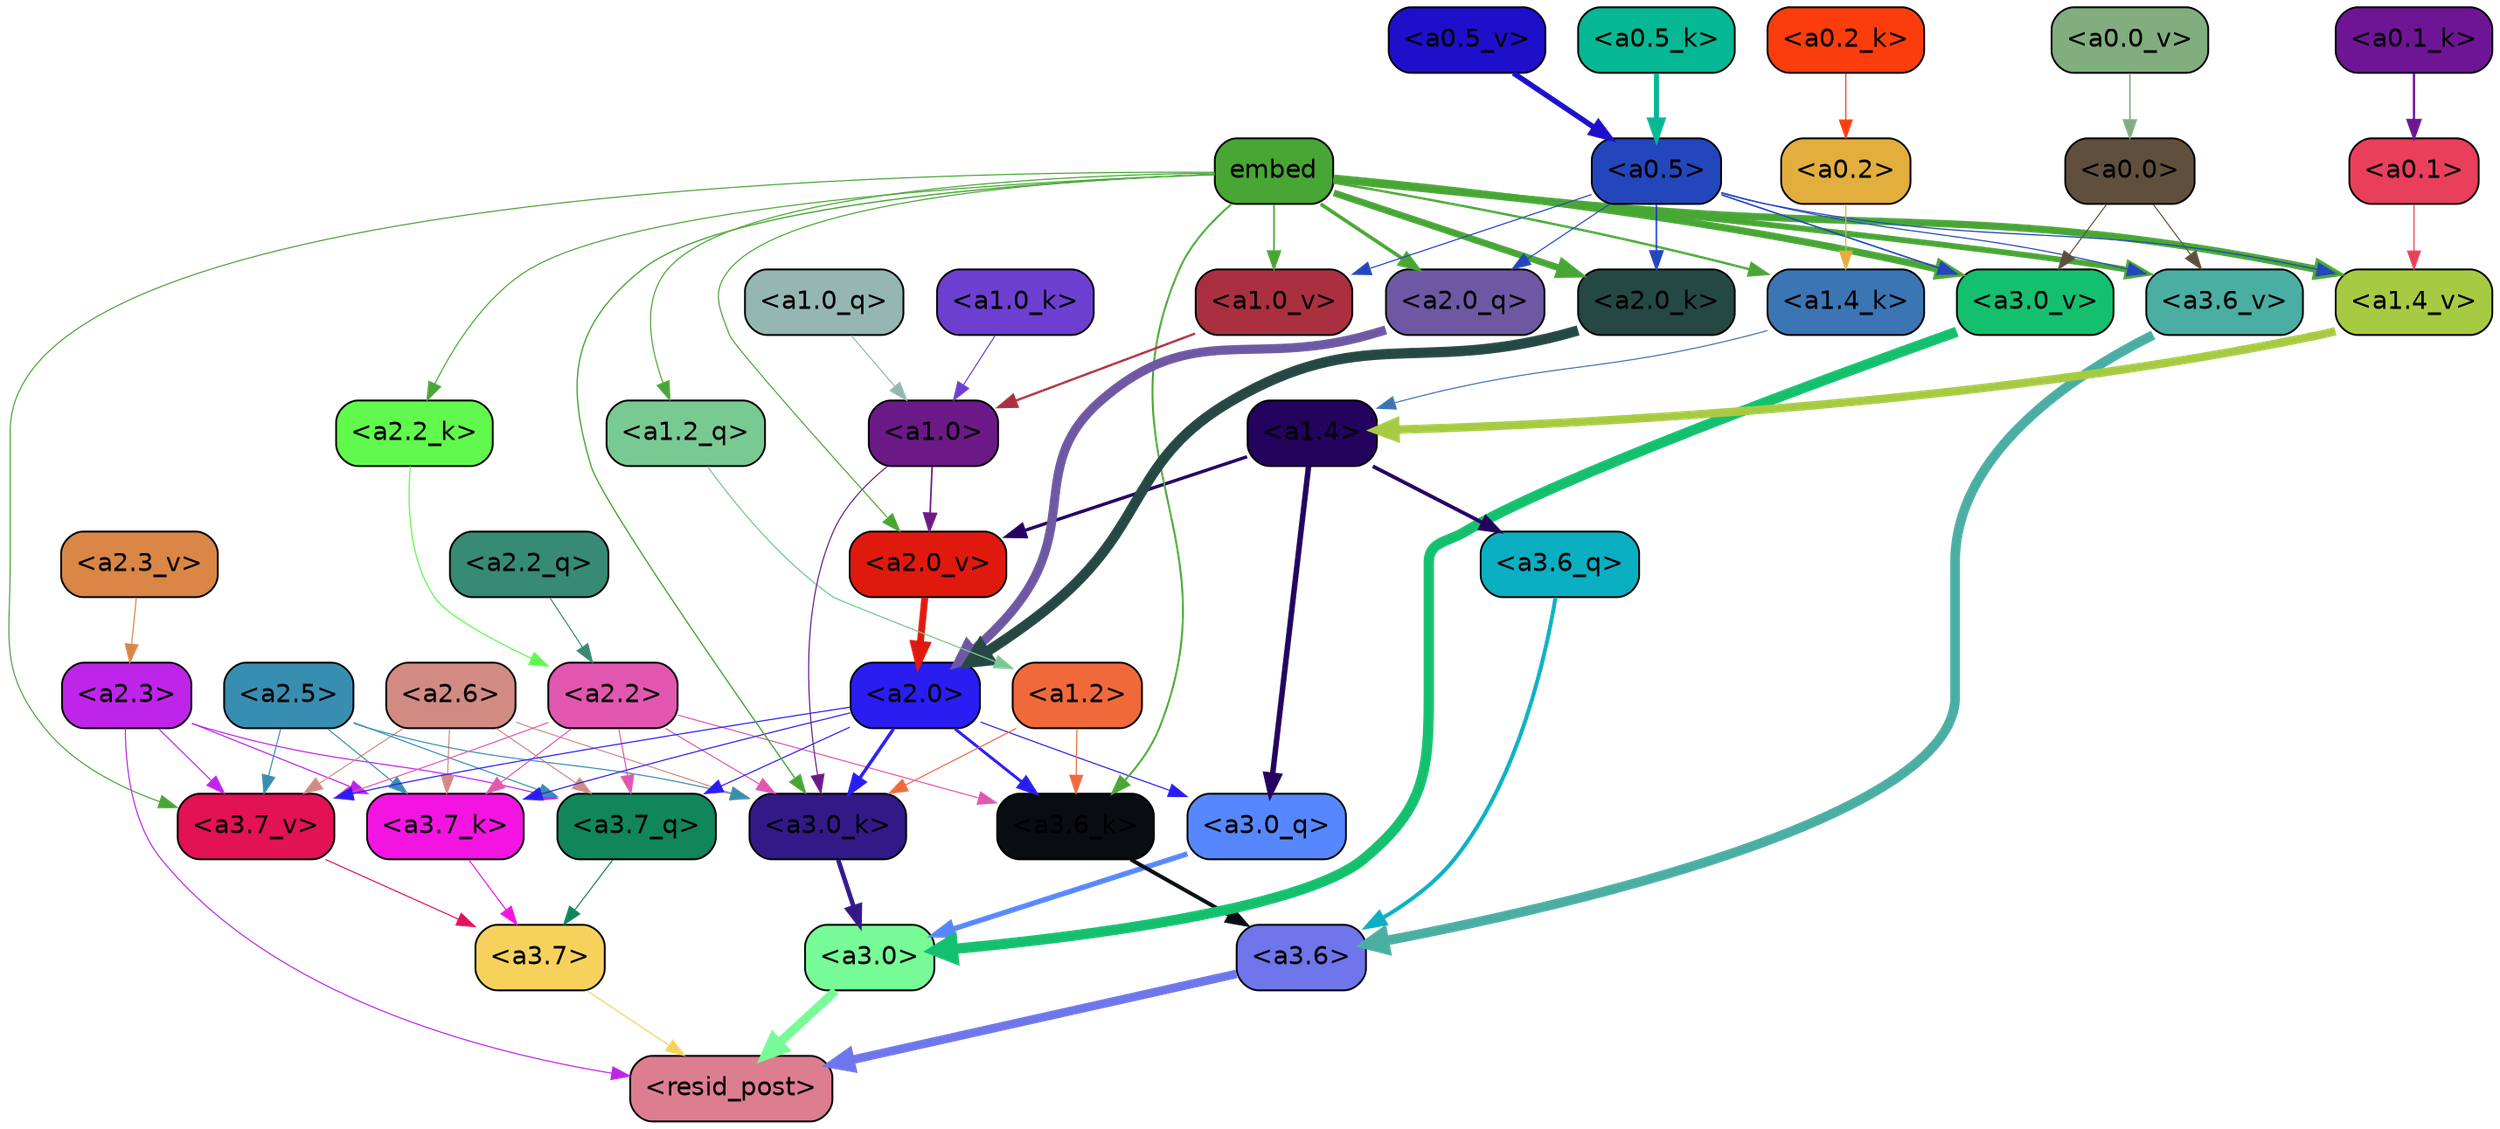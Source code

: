 strict digraph "" {
	graph [bgcolor=transparent,
		layout=dot,
		overlap=false,
		splines=true
	];
	"<a3.7>"	[color=black,
		fillcolor="#f6d25d",
		fontname=Helvetica,
		shape=box,
		style="filled, rounded"];
	"<resid_post>"	[color=black,
		fillcolor="#dd7d90",
		fontname=Helvetica,
		shape=box,
		style="filled, rounded"];
	"<a3.7>" -> "<resid_post>"	[color="#f6d25d",
		penwidth=0.6];
	"<a3.6>"	[color=black,
		fillcolor="#6f75ea",
		fontname=Helvetica,
		shape=box,
		style="filled, rounded"];
	"<a3.6>" -> "<resid_post>"	[color="#6f75ea",
		penwidth=4.751592040061951];
	"<a3.0>"	[color=black,
		fillcolor="#77fb97",
		fontname=Helvetica,
		shape=box,
		style="filled, rounded"];
	"<a3.0>" -> "<resid_post>"	[color="#77fb97",
		penwidth=4.904066681861877];
	"<a2.3>"	[color=black,
		fillcolor="#bf24e9",
		fontname=Helvetica,
		shape=box,
		style="filled, rounded"];
	"<a2.3>" -> "<resid_post>"	[color="#bf24e9",
		penwidth=0.6];
	"<a3.7_q>"	[color=black,
		fillcolor="#11855c",
		fontname=Helvetica,
		shape=box,
		style="filled, rounded"];
	"<a2.3>" -> "<a3.7_q>"	[color="#bf24e9",
		penwidth=0.6];
	"<a3.7_k>"	[color=black,
		fillcolor="#f314e2",
		fontname=Helvetica,
		shape=box,
		style="filled, rounded"];
	"<a2.3>" -> "<a3.7_k>"	[color="#bf24e9",
		penwidth=0.6];
	"<a3.7_v>"	[color=black,
		fillcolor="#e31156",
		fontname=Helvetica,
		shape=box,
		style="filled, rounded"];
	"<a2.3>" -> "<a3.7_v>"	[color="#bf24e9",
		penwidth=0.6];
	"<a3.7_q>" -> "<a3.7>"	[color="#11855c",
		penwidth=0.6];
	"<a3.6_q>"	[color=black,
		fillcolor="#0aafc1",
		fontname=Helvetica,
		shape=box,
		style="filled, rounded"];
	"<a3.6_q>" -> "<a3.6>"	[color="#0aafc1",
		penwidth=2.160832464694977];
	"<a3.0_q>"	[color=black,
		fillcolor="#5787ff",
		fontname=Helvetica,
		shape=box,
		style="filled, rounded"];
	"<a3.0_q>" -> "<a3.0>"	[color="#5787ff",
		penwidth=2.870753765106201];
	"<a3.7_k>" -> "<a3.7>"	[color="#f314e2",
		penwidth=0.6];
	"<a3.6_k>"	[color=black,
		fillcolor="#080d11",
		fontname=Helvetica,
		shape=box,
		style="filled, rounded"];
	"<a3.6_k>" -> "<a3.6>"	[color="#080d11",
		penwidth=2.13908451795578];
	"<a3.0_k>"	[color=black,
		fillcolor="#331988",
		fontname=Helvetica,
		shape=box,
		style="filled, rounded"];
	"<a3.0_k>" -> "<a3.0>"	[color="#331988",
		penwidth=2.520303964614868];
	"<a3.7_v>" -> "<a3.7>"	[color="#e31156",
		penwidth=0.6];
	"<a3.6_v>"	[color=black,
		fillcolor="#4aaea3",
		fontname=Helvetica,
		shape=box,
		style="filled, rounded"];
	"<a3.6_v>" -> "<a3.6>"	[color="#4aaea3",
		penwidth=5.297133803367615];
	"<a3.0_v>"	[color=black,
		fillcolor="#14c06e",
		fontname=Helvetica,
		shape=box,
		style="filled, rounded"];
	"<a3.0_v>" -> "<a3.0>"	[color="#14c06e",
		penwidth=5.680712580680847];
	"<a2.6>"	[color=black,
		fillcolor="#d18b83",
		fontname=Helvetica,
		shape=box,
		style="filled, rounded"];
	"<a2.6>" -> "<a3.7_q>"	[color="#d18b83",
		penwidth=0.6];
	"<a2.6>" -> "<a3.7_k>"	[color="#d18b83",
		penwidth=0.6];
	"<a2.6>" -> "<a3.0_k>"	[color="#d18b83",
		penwidth=0.6];
	"<a2.6>" -> "<a3.7_v>"	[color="#d18b83",
		penwidth=0.6];
	"<a2.5>"	[color=black,
		fillcolor="#388eb1",
		fontname=Helvetica,
		shape=box,
		style="filled, rounded"];
	"<a2.5>" -> "<a3.7_q>"	[color="#388eb1",
		penwidth=0.6];
	"<a2.5>" -> "<a3.7_k>"	[color="#388eb1",
		penwidth=0.6];
	"<a2.5>" -> "<a3.0_k>"	[color="#388eb1",
		penwidth=0.6];
	"<a2.5>" -> "<a3.7_v>"	[color="#388eb1",
		penwidth=0.6];
	"<a2.2>"	[color=black,
		fillcolor="#e157af",
		fontname=Helvetica,
		shape=box,
		style="filled, rounded"];
	"<a2.2>" -> "<a3.7_q>"	[color="#e157af",
		penwidth=0.6];
	"<a2.2>" -> "<a3.7_k>"	[color="#e157af",
		penwidth=0.6];
	"<a2.2>" -> "<a3.6_k>"	[color="#e157af",
		penwidth=0.6];
	"<a2.2>" -> "<a3.0_k>"	[color="#e157af",
		penwidth=0.6];
	"<a2.2>" -> "<a3.7_v>"	[color="#e157af",
		penwidth=0.6];
	"<a2.0>"	[color=black,
		fillcolor="#2a1df2",
		fontname=Helvetica,
		shape=box,
		style="filled, rounded"];
	"<a2.0>" -> "<a3.7_q>"	[color="#2a1df2",
		penwidth=0.6];
	"<a2.0>" -> "<a3.0_q>"	[color="#2a1df2",
		penwidth=0.6];
	"<a2.0>" -> "<a3.7_k>"	[color="#2a1df2",
		penwidth=0.6];
	"<a2.0>" -> "<a3.6_k>"	[color="#2a1df2",
		penwidth=1.5897698998451233];
	"<a2.0>" -> "<a3.0_k>"	[color="#2a1df2",
		penwidth=1.8405593037605286];
	"<a2.0>" -> "<a3.7_v>"	[color="#2a1df2",
		penwidth=0.6];
	"<a1.4>"	[color=black,
		fillcolor="#23035e",
		fontname=Helvetica,
		shape=box,
		style="filled, rounded"];
	"<a1.4>" -> "<a3.6_q>"	[color="#23035e",
		penwidth=2.0260728895664215];
	"<a1.4>" -> "<a3.0_q>"	[color="#23035e",
		penwidth=3.0185627341270447];
	"<a2.0_v>"	[color=black,
		fillcolor="#e0190f",
		fontname=Helvetica,
		shape=box,
		style="filled, rounded"];
	"<a1.4>" -> "<a2.0_v>"	[color="#23035e",
		penwidth=1.7970525026321411];
	"<a1.2>"	[color=black,
		fillcolor="#f0693a",
		fontname=Helvetica,
		shape=box,
		style="filled, rounded"];
	"<a1.2>" -> "<a3.6_k>"	[color="#f0693a",
		penwidth=0.6];
	"<a1.2>" -> "<a3.0_k>"	[color="#f0693a",
		penwidth=0.6];
	embed	[color=black,
		fillcolor="#48a635",
		fontname=Helvetica,
		shape=box,
		style="filled, rounded"];
	embed -> "<a3.6_k>"	[color="#48a635",
		penwidth=1.046662151813507];
	embed -> "<a3.0_k>"	[color="#48a635",
		penwidth=0.6995279788970947];
	embed -> "<a3.7_v>"	[color="#48a635",
		penwidth=0.6];
	embed -> "<a3.6_v>"	[color="#48a635",
		penwidth=3.1840110421180725];
	embed -> "<a3.0_v>"	[color="#48a635",
		penwidth=3.9005755856633186];
	"<a2.0_q>"	[color=black,
		fillcolor="#6e58a3",
		fontname=Helvetica,
		shape=box,
		style="filled, rounded"];
	embed -> "<a2.0_q>"	[color="#48a635",
		penwidth=1.9669389724731445];
	"<a2.2_k>"	[color=black,
		fillcolor="#61f94d",
		fontname=Helvetica,
		shape=box,
		style="filled, rounded"];
	embed -> "<a2.2_k>"	[color="#48a635",
		penwidth=0.6];
	"<a2.0_k>"	[color=black,
		fillcolor="#264844",
		fontname=Helvetica,
		shape=box,
		style="filled, rounded"];
	embed -> "<a2.0_k>"	[color="#48a635",
		penwidth=3.6898754835128784];
	embed -> "<a2.0_v>"	[color="#48a635",
		penwidth=0.6];
	"<a1.2_q>"	[color=black,
		fillcolor="#79c992",
		fontname=Helvetica,
		shape=box,
		style="filled, rounded"];
	embed -> "<a1.2_q>"	[color="#48a635",
		penwidth=0.6];
	"<a1.4_k>"	[color=black,
		fillcolor="#3b75b4",
		fontname=Helvetica,
		shape=box,
		style="filled, rounded"];
	embed -> "<a1.4_k>"	[color="#48a635",
		penwidth=1.2758672684431076];
	"<a1.4_v>"	[color=black,
		fillcolor="#a6cb42",
		fontname=Helvetica,
		shape=box,
		style="filled, rounded"];
	embed -> "<a1.4_v>"	[color="#48a635",
		penwidth=3.992354243993759];
	"<a1.0_v>"	[color=black,
		fillcolor="#aa3040",
		fontname=Helvetica,
		shape=box,
		style="filled, rounded"];
	embed -> "<a1.0_v>"	[color="#48a635",
		penwidth=0.8768336176872253];
	"<a1.0>"	[color=black,
		fillcolor="#6b1986",
		fontname=Helvetica,
		shape=box,
		style="filled, rounded"];
	"<a1.0>" -> "<a3.0_k>"	[color="#6b1986",
		penwidth=0.6];
	"<a1.0>" -> "<a2.0_v>"	[color="#6b1986",
		penwidth=0.8836666345596313];
	"<a0.5>"	[color=black,
		fillcolor="#2446bc",
		fontname=Helvetica,
		shape=box,
		style="filled, rounded"];
	"<a0.5>" -> "<a3.6_v>"	[color="#2446bc",
		penwidth=0.6];
	"<a0.5>" -> "<a3.0_v>"	[color="#2446bc",
		penwidth=0.8493617177009583];
	"<a0.5>" -> "<a2.0_q>"	[color="#2446bc",
		penwidth=0.6];
	"<a0.5>" -> "<a2.0_k>"	[color="#2446bc",
		penwidth=0.9942188858985901];
	"<a0.5>" -> "<a1.4_v>"	[color="#2446bc",
		penwidth=0.6379710733890533];
	"<a0.5>" -> "<a1.0_v>"	[color="#2446bc",
		penwidth=0.6];
	"<a0.0>"	[color=black,
		fillcolor="#614f3e",
		fontname=Helvetica,
		shape=box,
		style="filled, rounded"];
	"<a0.0>" -> "<a3.6_v>"	[color="#614f3e",
		penwidth=0.6];
	"<a0.0>" -> "<a3.0_v>"	[color="#614f3e",
		penwidth=0.6];
	"<a2.2_q>"	[color=black,
		fillcolor="#378a73",
		fontname=Helvetica,
		shape=box,
		style="filled, rounded"];
	"<a2.2_q>" -> "<a2.2>"	[color="#378a73",
		penwidth=0.6];
	"<a2.0_q>" -> "<a2.0>"	[color="#6e58a3",
		penwidth=5.0040658712387085];
	"<a2.2_k>" -> "<a2.2>"	[color="#61f94d",
		penwidth=0.6304321400821209];
	"<a2.0_k>" -> "<a2.0>"	[color="#264844",
		penwidth=5.6445024609565735];
	"<a2.3_v>"	[color=black,
		fillcolor="#d98646",
		fontname=Helvetica,
		shape=box,
		style="filled, rounded"];
	"<a2.3_v>" -> "<a2.3>"	[color="#d98646",
		penwidth=0.6];
	"<a2.0_v>" -> "<a2.0>"	[color="#e0190f",
		penwidth=3.781584322452545];
	"<a1.2_q>" -> "<a1.2>"	[color="#79c992",
		penwidth=0.6481351256370544];
	"<a1.0_q>"	[color=black,
		fillcolor="#95b6b3",
		fontname=Helvetica,
		shape=box,
		style="filled, rounded"];
	"<a1.0_q>" -> "<a1.0>"	[color="#95b6b3",
		penwidth=0.6];
	"<a1.4_k>" -> "<a1.4>"	[color="#3b75b4",
		penwidth=0.6];
	"<a1.0_k>"	[color=black,
		fillcolor="#6d3fd0",
		fontname=Helvetica,
		shape=box,
		style="filled, rounded"];
	"<a1.0_k>" -> "<a1.0>"	[color="#6d3fd0",
		penwidth=0.6];
	"<a1.4_v>" -> "<a1.4>"	[color="#a6cb42",
		penwidth=4.602061748504639];
	"<a1.0_v>" -> "<a1.0>"	[color="#aa3040",
		penwidth=1.227757602930069];
	"<a0.2>"	[color=black,
		fillcolor="#e2ae3e",
		fontname=Helvetica,
		shape=box,
		style="filled, rounded"];
	"<a0.2>" -> "<a1.4_k>"	[color="#e2ae3e",
		penwidth=0.6];
	"<a0.1>"	[color=black,
		fillcolor="#e93f5a",
		fontname=Helvetica,
		shape=box,
		style="filled, rounded"];
	"<a0.1>" -> "<a1.4_v>"	[color="#e93f5a",
		penwidth=0.6];
	"<a0.5_k>"	[color=black,
		fillcolor="#06b893",
		fontname=Helvetica,
		shape=box,
		style="filled, rounded"];
	"<a0.5_k>" -> "<a0.5>"	[color="#06b893",
		penwidth=2.7730584144592285];
	"<a0.2_k>"	[color=black,
		fillcolor="#fb3d0d",
		fontname=Helvetica,
		shape=box,
		style="filled, rounded"];
	"<a0.2_k>" -> "<a0.2>"	[color="#fb3d0d",
		penwidth=0.6];
	"<a0.1_k>"	[color=black,
		fillcolor="#6e1596",
		fontname=Helvetica,
		shape=box,
		style="filled, rounded"];
	"<a0.1_k>" -> "<a0.1>"	[color="#6e1596",
		penwidth=1.281095266342163];
	"<a0.5_v>"	[color=black,
		fillcolor="#1e0fcb",
		fontname=Helvetica,
		shape=box,
		style="filled, rounded"];
	"<a0.5_v>" -> "<a0.5>"	[color="#1e0fcb",
		penwidth=2.9687485098838806];
	"<a0.0_v>"	[color=black,
		fillcolor="#81ad7f",
		fontname=Helvetica,
		shape=box,
		style="filled, rounded"];
	"<a0.0_v>" -> "<a0.0>"	[color="#81ad7f",
		penwidth=0.8196042068302631];
}
